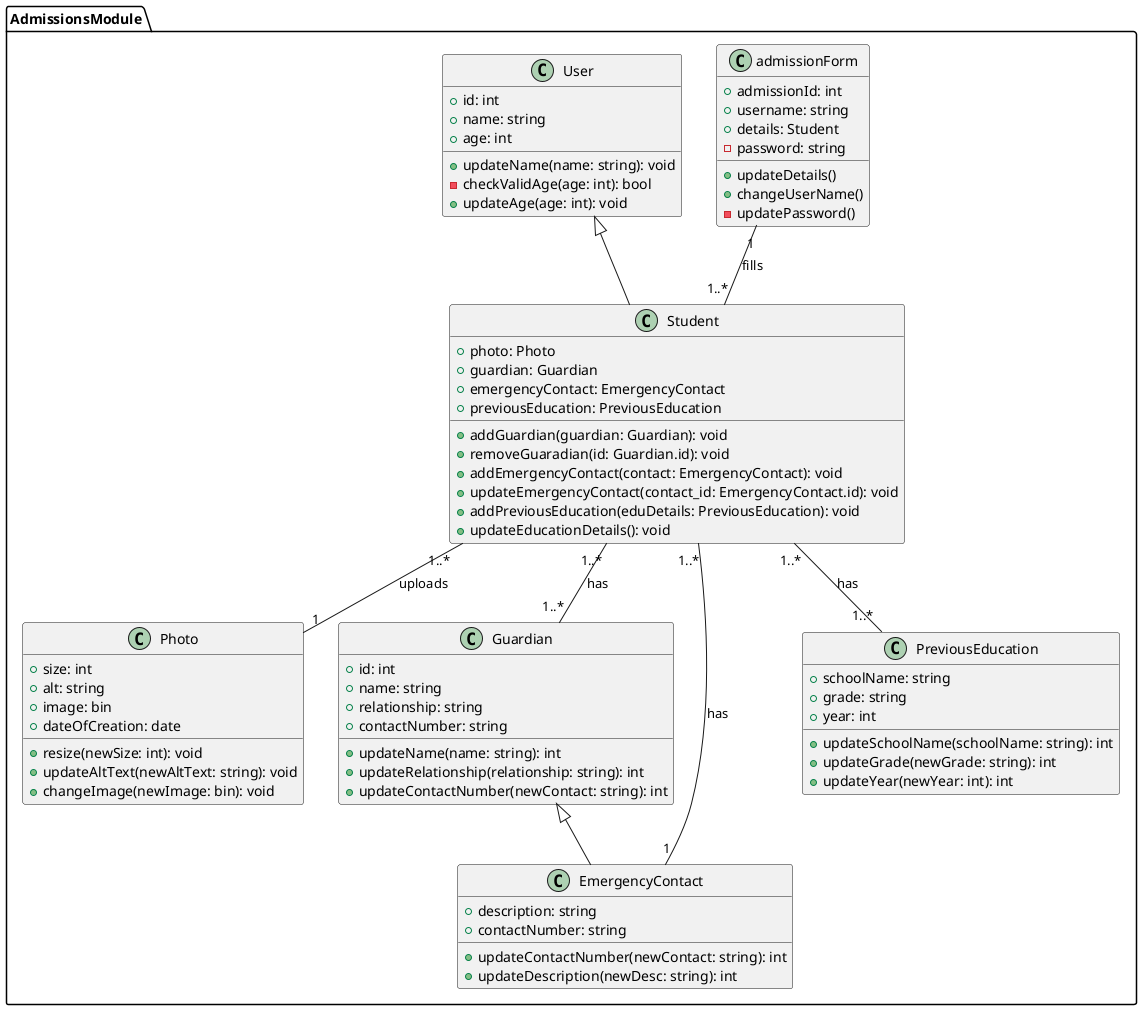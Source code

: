 @startuml admissions
package AdmissionsModule {
	class admissionForm {
		+ admissionId: int
		+ username: string
		+ details: Student
		- password: string

		+ updateDetails()
		+ changeUserName()
		- updatePassword()
	}

	class User {
		+ id: int
		+ name: string
		+ age: int

		+ updateName(name: string): void
		- checkValidAge(age: int): bool
		+ updateAge(age: int): void
	}

	class Student extends User {
		+ photo: Photo
		+ guardian: Guardian
		+ emergencyContact: EmergencyContact
		+ previousEducation: PreviousEducation

		+ addGuardian(guardian: Guardian): void
		+ removeGuaradian(id: Guardian.id): void
		+ addEmergencyContact(contact: EmergencyContact): void
		+ updateEmergencyContact(contact_id: EmergencyContact.id): void
		+ addPreviousEducation(eduDetails: PreviousEducation): void
		+ updateEducationDetails(): void
	}

	class Photo {
		+ size: int
		+ alt: string
		+ image: bin
		+ dateOfCreation: date
		+ resize(newSize: int): void
		+ updateAltText(newAltText: string): void
		+ changeImage(newImage: bin): void
	}

	class Guardian {
		+ id: int
		+ name: string
		+ relationship: string
		+ contactNumber: string

		+ updateName(name: string): int
		+ updateRelationship(relationship: string): int
		+ updateContactNumber(newContact: string): int
	}

	class EmergencyContact extends Guardian{
		+ description: string
		+ contactNumber: string

		+ updateContactNumber(newContact: string): int
		+ updateDescription(newDesc: string): int
	}

	class PreviousEducation {
		+ schoolName: string
		+ grade: string
		+ year: int
		
		+ updateSchoolName(schoolName: string): int
		+ updateGrade(newGrade: string): int
		+ updateYear(newYear: int): int
	}

	admissionForm "1" -- "1..*" Student: "fills"
	Student "1..*" -- "1" Photo : uploads
	Student "1..*" -- "1..*" Guardian: has
	Student "1..*" -- "1" EmergencyContact: has
	Student "1..*" -- "1..*" PreviousEducation: has
}
@enduml
